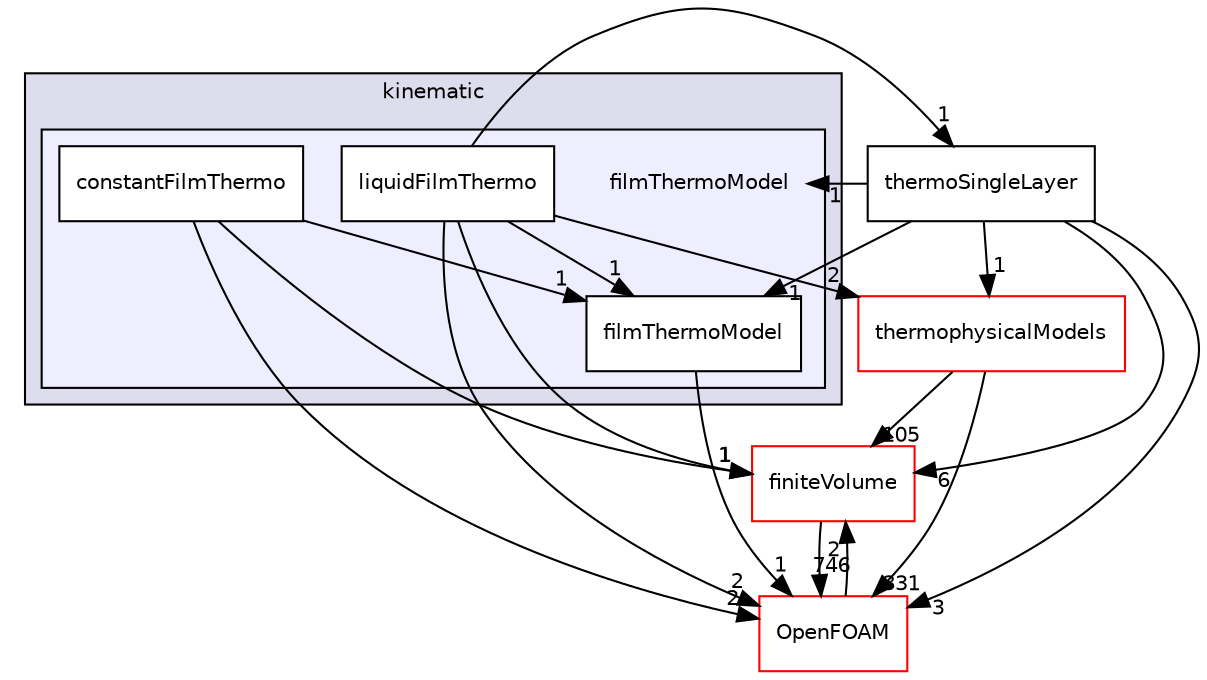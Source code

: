 digraph "src/regionModels/surfaceFilmModels/submodels/kinematic/filmThermoModel" {
  bgcolor=transparent;
  compound=true
  node [ fontsize="10", fontname="Helvetica"];
  edge [ labelfontsize="10", labelfontname="Helvetica"];
  subgraph clusterdir_748187a7aee928611e312f378f23d627 {
    graph [ bgcolor="#ddddee", pencolor="black", label="kinematic" fontname="Helvetica", fontsize="10", URL="dir_748187a7aee928611e312f378f23d627.html"]
  subgraph clusterdir_316ed8c8c990b1f605656b6abeafc157 {
    graph [ bgcolor="#eeeeff", pencolor="black", label="" URL="dir_316ed8c8c990b1f605656b6abeafc157.html"];
    dir_316ed8c8c990b1f605656b6abeafc157 [shape=plaintext label="filmThermoModel"];
    dir_cedaedd52587978af7a2a4da0ee1c80c [shape=box label="constantFilmThermo" color="black" fillcolor="white" style="filled" URL="dir_cedaedd52587978af7a2a4da0ee1c80c.html"];
    dir_a82069edf8ea24c350b428b74e4a3f94 [shape=box label="filmThermoModel" color="black" fillcolor="white" style="filled" URL="dir_a82069edf8ea24c350b428b74e4a3f94.html"];
    dir_7e2e1c61d3037120d3674f688c8ec618 [shape=box label="liquidFilmThermo" color="black" fillcolor="white" style="filled" URL="dir_7e2e1c61d3037120d3674f688c8ec618.html"];
  }
  }
  dir_9bd15774b555cf7259a6fa18f99fe99b [shape=box label="finiteVolume" color="red" URL="dir_9bd15774b555cf7259a6fa18f99fe99b.html"];
  dir_ace9ddf4436ac19d16c24b262d3e197b [shape=box label="thermoSingleLayer" URL="dir_ace9ddf4436ac19d16c24b262d3e197b.html"];
  dir_2778d089ec5c4f66810b11f753867003 [shape=box label="thermophysicalModels" color="red" URL="dir_2778d089ec5c4f66810b11f753867003.html"];
  dir_c5473ff19b20e6ec4dfe5c310b3778a8 [shape=box label="OpenFOAM" color="red" URL="dir_c5473ff19b20e6ec4dfe5c310b3778a8.html"];
  dir_9bd15774b555cf7259a6fa18f99fe99b->dir_c5473ff19b20e6ec4dfe5c310b3778a8 [headlabel="746", labeldistance=1.5 headhref="dir_000896_001896.html"];
  dir_ace9ddf4436ac19d16c24b262d3e197b->dir_9bd15774b555cf7259a6fa18f99fe99b [headlabel="6", labeldistance=1.5 headhref="dir_002608_000896.html"];
  dir_ace9ddf4436ac19d16c24b262d3e197b->dir_316ed8c8c990b1f605656b6abeafc157 [headlabel="1", labeldistance=1.5 headhref="dir_002608_002569.html"];
  dir_ace9ddf4436ac19d16c24b262d3e197b->dir_a82069edf8ea24c350b428b74e4a3f94 [headlabel="1", labeldistance=1.5 headhref="dir_002608_002571.html"];
  dir_ace9ddf4436ac19d16c24b262d3e197b->dir_2778d089ec5c4f66810b11f753867003 [headlabel="1", labeldistance=1.5 headhref="dir_002608_001238.html"];
  dir_ace9ddf4436ac19d16c24b262d3e197b->dir_c5473ff19b20e6ec4dfe5c310b3778a8 [headlabel="3", labeldistance=1.5 headhref="dir_002608_001896.html"];
  dir_a82069edf8ea24c350b428b74e4a3f94->dir_c5473ff19b20e6ec4dfe5c310b3778a8 [headlabel="1", labeldistance=1.5 headhref="dir_002571_001896.html"];
  dir_2778d089ec5c4f66810b11f753867003->dir_9bd15774b555cf7259a6fa18f99fe99b [headlabel="105", labeldistance=1.5 headhref="dir_001238_000896.html"];
  dir_2778d089ec5c4f66810b11f753867003->dir_c5473ff19b20e6ec4dfe5c310b3778a8 [headlabel="331", labeldistance=1.5 headhref="dir_001238_001896.html"];
  dir_c5473ff19b20e6ec4dfe5c310b3778a8->dir_9bd15774b555cf7259a6fa18f99fe99b [headlabel="2", labeldistance=1.5 headhref="dir_001896_000896.html"];
  dir_cedaedd52587978af7a2a4da0ee1c80c->dir_9bd15774b555cf7259a6fa18f99fe99b [headlabel="1", labeldistance=1.5 headhref="dir_002570_000896.html"];
  dir_cedaedd52587978af7a2a4da0ee1c80c->dir_a82069edf8ea24c350b428b74e4a3f94 [headlabel="1", labeldistance=1.5 headhref="dir_002570_002571.html"];
  dir_cedaedd52587978af7a2a4da0ee1c80c->dir_c5473ff19b20e6ec4dfe5c310b3778a8 [headlabel="2", labeldistance=1.5 headhref="dir_002570_001896.html"];
  dir_7e2e1c61d3037120d3674f688c8ec618->dir_9bd15774b555cf7259a6fa18f99fe99b [headlabel="1", labeldistance=1.5 headhref="dir_002572_000896.html"];
  dir_7e2e1c61d3037120d3674f688c8ec618->dir_ace9ddf4436ac19d16c24b262d3e197b [headlabel="1", labeldistance=1.5 headhref="dir_002572_002608.html"];
  dir_7e2e1c61d3037120d3674f688c8ec618->dir_a82069edf8ea24c350b428b74e4a3f94 [headlabel="1", labeldistance=1.5 headhref="dir_002572_002571.html"];
  dir_7e2e1c61d3037120d3674f688c8ec618->dir_2778d089ec5c4f66810b11f753867003 [headlabel="2", labeldistance=1.5 headhref="dir_002572_001238.html"];
  dir_7e2e1c61d3037120d3674f688c8ec618->dir_c5473ff19b20e6ec4dfe5c310b3778a8 [headlabel="2", labeldistance=1.5 headhref="dir_002572_001896.html"];
}
